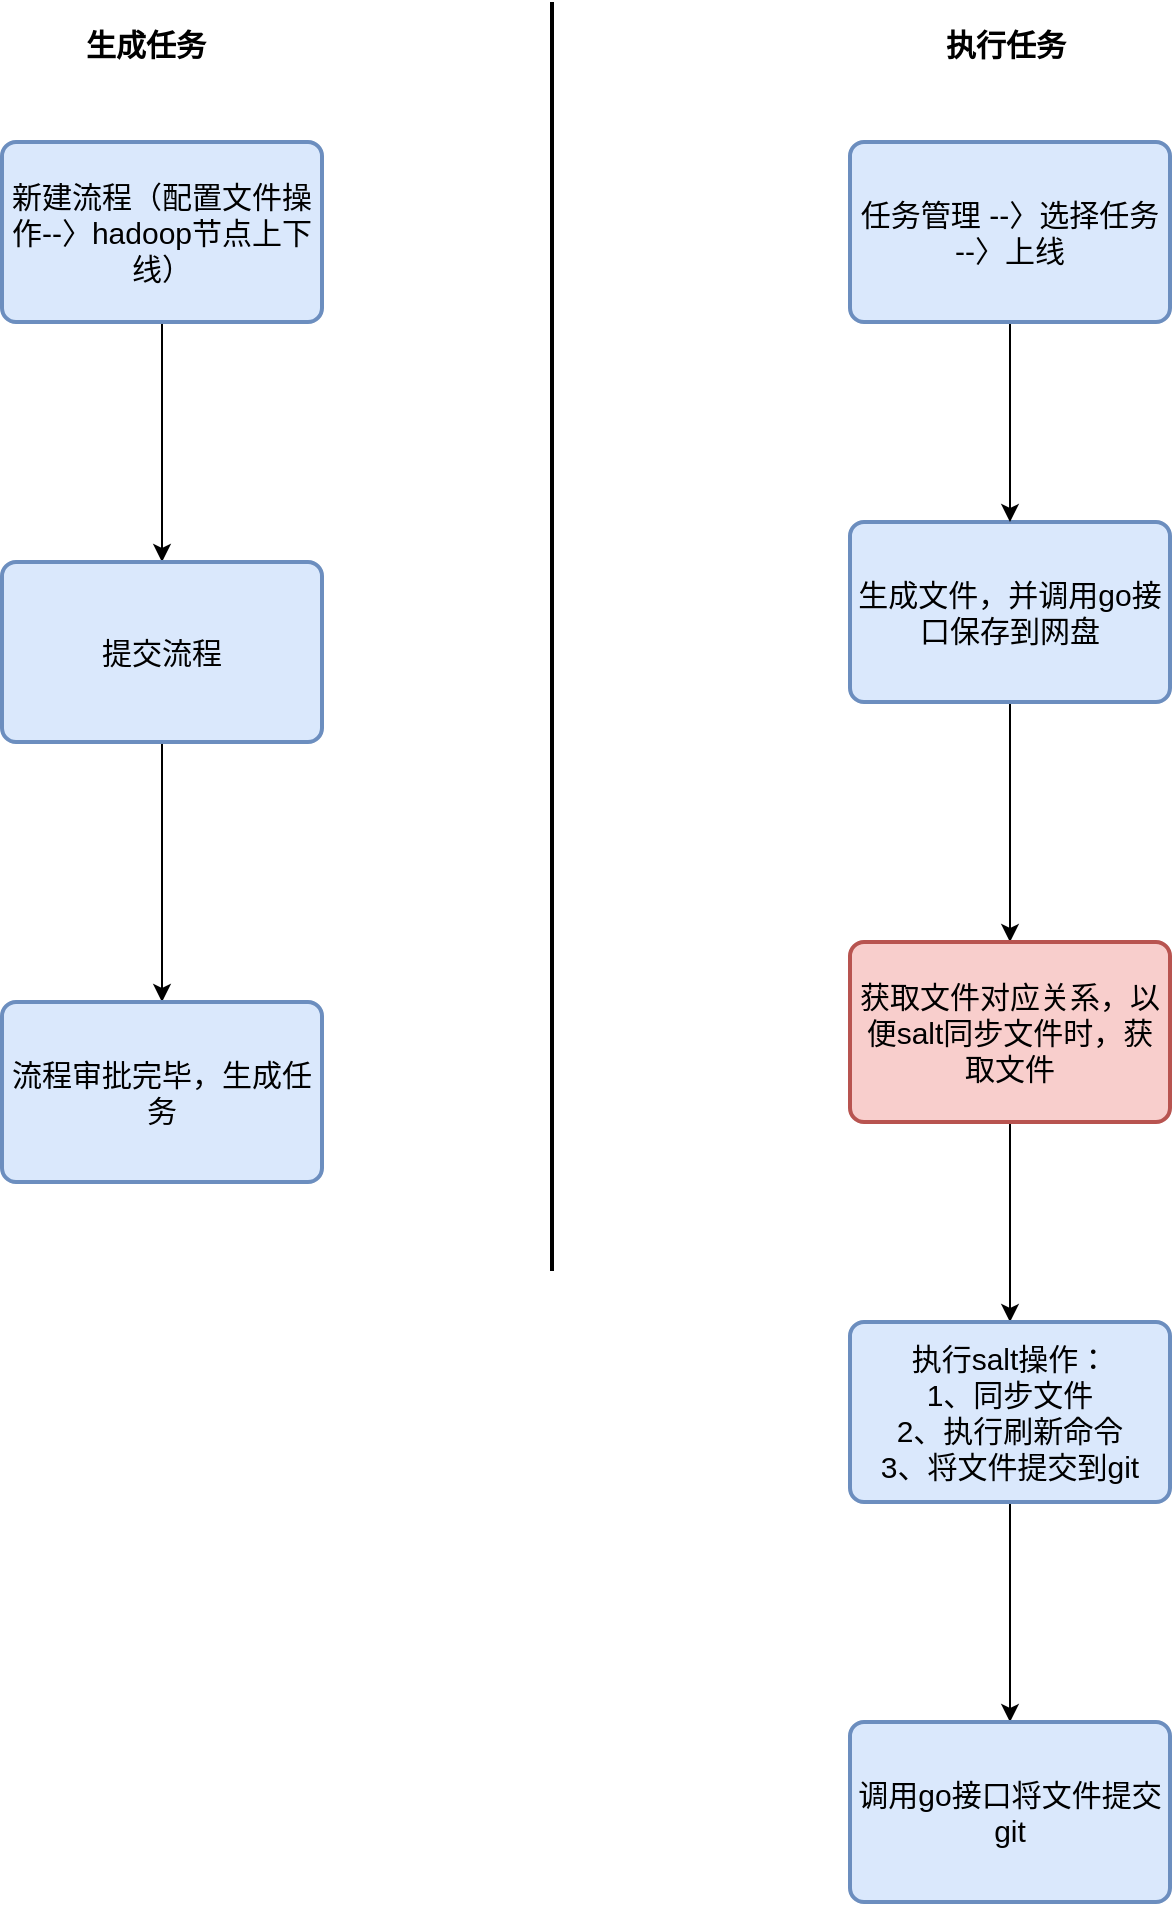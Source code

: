 <mxfile version="12.1.7" type="device" pages="1"><diagram id="6a731a19-8d31-9384-78a2-239565b7b9f0" name="Page-1"><mxGraphModel dx="1566" dy="886" grid="1" gridSize="10" guides="1" tooltips="1" connect="1" arrows="1" fold="1" page="1" pageScale="1" pageWidth="1169" pageHeight="827" background="#ffffff" math="0" shadow="0"><root><mxCell id="0"/><mxCell id="1" parent="0"/><mxCell id="516MNgfPb4y_uuBw_6lo-145" style="edgeStyle=orthogonalEdgeStyle;rounded=0;orthogonalLoop=1;jettySize=auto;html=1;" parent="1" source="516MNgfPb4y_uuBw_6lo-143" target="516MNgfPb4y_uuBw_6lo-144" edge="1"><mxGeometry relative="1" as="geometry"/></mxCell><mxCell id="516MNgfPb4y_uuBw_6lo-143" value="&lt;font style=&quot;font-size: 15px&quot;&gt;新建流程（配置文件操作--〉hadoop节点上下线）&lt;/font&gt;" style="rounded=1;whiteSpace=wrap;html=1;absoluteArcSize=1;arcSize=14;strokeWidth=2;fillColor=#dae8fc;strokeColor=#6c8ebf;" parent="1" vertex="1"><mxGeometry x="160" y="110" width="160" height="90" as="geometry"/></mxCell><mxCell id="516MNgfPb4y_uuBw_6lo-147" style="edgeStyle=orthogonalEdgeStyle;rounded=0;orthogonalLoop=1;jettySize=auto;html=1;exitX=0.5;exitY=1;exitDx=0;exitDy=0;entryX=0.5;entryY=0;entryDx=0;entryDy=0;" parent="1" source="516MNgfPb4y_uuBw_6lo-144" target="516MNgfPb4y_uuBw_6lo-146" edge="1"><mxGeometry relative="1" as="geometry"/></mxCell><mxCell id="516MNgfPb4y_uuBw_6lo-144" value="&lt;font style=&quot;font-size: 15px&quot;&gt;提交流程&lt;/font&gt;" style="rounded=1;whiteSpace=wrap;html=1;absoluteArcSize=1;arcSize=14;strokeWidth=2;fillColor=#dae8fc;strokeColor=#6c8ebf;" parent="1" vertex="1"><mxGeometry x="160" y="320" width="160" height="90" as="geometry"/></mxCell><mxCell id="516MNgfPb4y_uuBw_6lo-146" value="&lt;font style=&quot;font-size: 15px&quot;&gt;流程审批完毕，生成任务&lt;/font&gt;" style="rounded=1;whiteSpace=wrap;html=1;absoluteArcSize=1;arcSize=14;strokeWidth=2;fillColor=#dae8fc;strokeColor=#6c8ebf;" parent="1" vertex="1"><mxGeometry x="160" y="540" width="160" height="90" as="geometry"/></mxCell><mxCell id="516MNgfPb4y_uuBw_6lo-150" value="" style="line;strokeWidth=2;direction=south;html=1;" parent="1" vertex="1"><mxGeometry x="430" y="40" width="10" height="770" as="geometry"/></mxCell><mxCell id="516MNgfPb4y_uuBw_6lo-151" value="&lt;font style=&quot;font-size: 15px&quot;&gt;&lt;b&gt;生成任务&lt;/b&gt;&lt;/font&gt;" style="text;html=1;resizable=0;points=[];autosize=1;align=left;verticalAlign=top;spacingTop=-4;" parent="1" vertex="1"><mxGeometry x="200" y="50" width="80" height="20" as="geometry"/></mxCell><mxCell id="516MNgfPb4y_uuBw_6lo-152" style="edgeStyle=orthogonalEdgeStyle;rounded=0;orthogonalLoop=1;jettySize=auto;html=1;" parent="1" source="516MNgfPb4y_uuBw_6lo-153" target="516MNgfPb4y_uuBw_6lo-155" edge="1"><mxGeometry relative="1" as="geometry"/></mxCell><mxCell id="516MNgfPb4y_uuBw_6lo-153" value="&lt;font style=&quot;font-size: 15px&quot;&gt;生成文件，并调用go接口保存到网盘&lt;/font&gt;" style="rounded=1;whiteSpace=wrap;html=1;absoluteArcSize=1;arcSize=14;strokeWidth=2;fillColor=#dae8fc;strokeColor=#6c8ebf;" parent="1" vertex="1"><mxGeometry x="584" y="300" width="160" height="90" as="geometry"/></mxCell><mxCell id="516MNgfPb4y_uuBw_6lo-154" style="edgeStyle=orthogonalEdgeStyle;rounded=0;orthogonalLoop=1;jettySize=auto;html=1;exitX=0.5;exitY=1;exitDx=0;exitDy=0;entryX=0.5;entryY=0;entryDx=0;entryDy=0;" parent="1" source="516MNgfPb4y_uuBw_6lo-155" target="516MNgfPb4y_uuBw_6lo-156" edge="1"><mxGeometry relative="1" as="geometry"/></mxCell><mxCell id="516MNgfPb4y_uuBw_6lo-155" value="&lt;font style=&quot;font-size: 15px&quot;&gt;获取文件对应关系，以便salt同步文件时，获取文件&lt;/font&gt;" style="rounded=1;whiteSpace=wrap;html=1;absoluteArcSize=1;arcSize=14;strokeWidth=2;fillColor=#f8cecc;strokeColor=#b85450;" parent="1" vertex="1"><mxGeometry x="584" y="510" width="160" height="90" as="geometry"/></mxCell><mxCell id="516MNgfPb4y_uuBw_6lo-159" style="edgeStyle=orthogonalEdgeStyle;rounded=0;orthogonalLoop=1;jettySize=auto;html=1;entryX=0.5;entryY=0;entryDx=0;entryDy=0;labelBackgroundColor=#C2C2C2;" parent="1" source="516MNgfPb4y_uuBw_6lo-156" target="516MNgfPb4y_uuBw_6lo-158" edge="1"><mxGeometry relative="1" as="geometry"/></mxCell><mxCell id="516MNgfPb4y_uuBw_6lo-156" value="&lt;font style=&quot;font-size: 15px&quot;&gt;执行salt操作：&lt;br&gt;1、同步文件&lt;br&gt;2、执行刷新命令&lt;br&gt;3、将文件提交到git&lt;/font&gt;" style="rounded=1;whiteSpace=wrap;html=1;absoluteArcSize=1;arcSize=14;strokeWidth=2;fillColor=#dae8fc;strokeColor=#6c8ebf;" parent="1" vertex="1"><mxGeometry x="584" y="700" width="160" height="90" as="geometry"/></mxCell><mxCell id="516MNgfPb4y_uuBw_6lo-157" value="&lt;font style=&quot;font-size: 15px&quot;&gt;&lt;b&gt;执行任务&lt;/b&gt;&lt;/font&gt;" style="text;html=1;resizable=0;points=[];autosize=1;align=left;verticalAlign=top;spacingTop=-4;" parent="1" vertex="1"><mxGeometry x="630" y="50" width="80" height="20" as="geometry"/></mxCell><mxCell id="516MNgfPb4y_uuBw_6lo-158" value="&lt;font style=&quot;font-size: 15px&quot;&gt;调用go接口将文件提交git&lt;/font&gt;" style="rounded=1;whiteSpace=wrap;html=1;absoluteArcSize=1;arcSize=14;strokeWidth=2;fillColor=#dae8fc;strokeColor=#6c8ebf;" parent="1" vertex="1"><mxGeometry x="584" y="900" width="160" height="90" as="geometry"/></mxCell><mxCell id="0WuxtEFL9rOTR4ibqrmz-3" style="edgeStyle=orthogonalEdgeStyle;rounded=0;orthogonalLoop=1;jettySize=auto;html=1;entryX=0.5;entryY=0;entryDx=0;entryDy=0;" parent="1" source="0WuxtEFL9rOTR4ibqrmz-2" target="516MNgfPb4y_uuBw_6lo-153" edge="1"><mxGeometry relative="1" as="geometry"/></mxCell><mxCell id="0WuxtEFL9rOTR4ibqrmz-2" value="&lt;font style=&quot;font-size: 15px&quot;&gt;任务管理 --〉选择任务 --〉上线&lt;/font&gt;" style="rounded=1;whiteSpace=wrap;html=1;absoluteArcSize=1;arcSize=14;strokeWidth=2;fillColor=#dae8fc;strokeColor=#6c8ebf;" parent="1" vertex="1"><mxGeometry x="584" y="110" width="160" height="90" as="geometry"/></mxCell></root></mxGraphModel></diagram></mxfile>